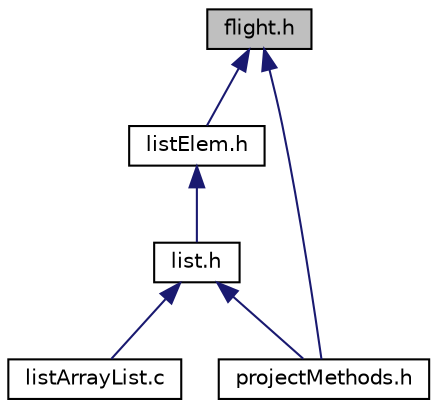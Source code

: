 digraph "flight.h"
{
 // LATEX_PDF_SIZE
  edge [fontname="Helvetica",fontsize="10",labelfontname="Helvetica",labelfontsize="10"];
  node [fontname="Helvetica",fontsize="10",shape=record];
  Node1 [label="flight.h",height=0.2,width=0.4,color="black", fillcolor="grey75", style="filled", fontcolor="black",tooltip="Definition of the flight in C."];
  Node1 -> Node2 [dir="back",color="midnightblue",fontsize="10",style="solid"];
  Node2 [label="listElem.h",height=0.2,width=0.4,color="black", fillcolor="white", style="filled",URL="$listElem_8h_source.html",tooltip=" "];
  Node2 -> Node3 [dir="back",color="midnightblue",fontsize="10",style="solid"];
  Node3 [label="list.h",height=0.2,width=0.4,color="black", fillcolor="white", style="filled",URL="$list_8h.html",tooltip="Definition of the ADT List in C."];
  Node3 -> Node4 [dir="back",color="midnightblue",fontsize="10",style="solid"];
  Node4 [label="listArrayList.c",height=0.2,width=0.4,color="black", fillcolor="white", style="filled",URL="$listArrayList_8c.html",tooltip="Provides an implementation of the ADT List with an array list as the underlying data structure."];
  Node3 -> Node5 [dir="back",color="midnightblue",fontsize="10",style="solid"];
  Node5 [label="projectMethods.h",height=0.2,width=0.4,color="black", fillcolor="white", style="filled",URL="$projectMethods_8h.html",tooltip="Definition of all methods that allow the project to run."];
  Node1 -> Node5 [dir="back",color="midnightblue",fontsize="10",style="solid"];
}
